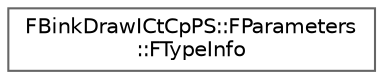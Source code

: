 digraph "Graphical Class Hierarchy"
{
 // INTERACTIVE_SVG=YES
 // LATEX_PDF_SIZE
  bgcolor="transparent";
  edge [fontname=Helvetica,fontsize=10,labelfontname=Helvetica,labelfontsize=10];
  node [fontname=Helvetica,fontsize=10,shape=box,height=0.2,width=0.4];
  rankdir="LR";
  Node0 [id="Node000000",label="FBinkDrawICtCpPS::FParameters\l::FTypeInfo",height=0.2,width=0.4,color="grey40", fillcolor="white", style="filled",URL="$de/df4/structFBinkDrawICtCpPS_1_1FParameters_1_1FTypeInfo.html",tooltip=" "];
}
